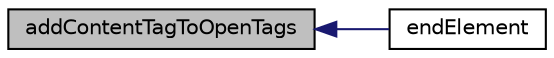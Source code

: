 digraph "addContentTagToOpenTags"
{
  edge [fontname="Helvetica",fontsize="10",labelfontname="Helvetica",labelfontsize="10"];
  node [fontname="Helvetica",fontsize="10",shape=record];
  rankdir="LR";
  Node1 [label="addContentTagToOpenTags",height=0.2,width=0.4,color="black", fillcolor="grey75", style="filled" fontcolor="black"];
  Node1 -> Node2 [dir="back",color="midnightblue",fontsize="10",style="solid",fontname="Helvetica"];
  Node2 [label="endElement",height=0.2,width=0.4,color="black", fillcolor="white", style="filled",URL="$class_simple_php_page_builder.html#a244bb4b318beb77a7e2eb1c79d0f62e1"];
}
